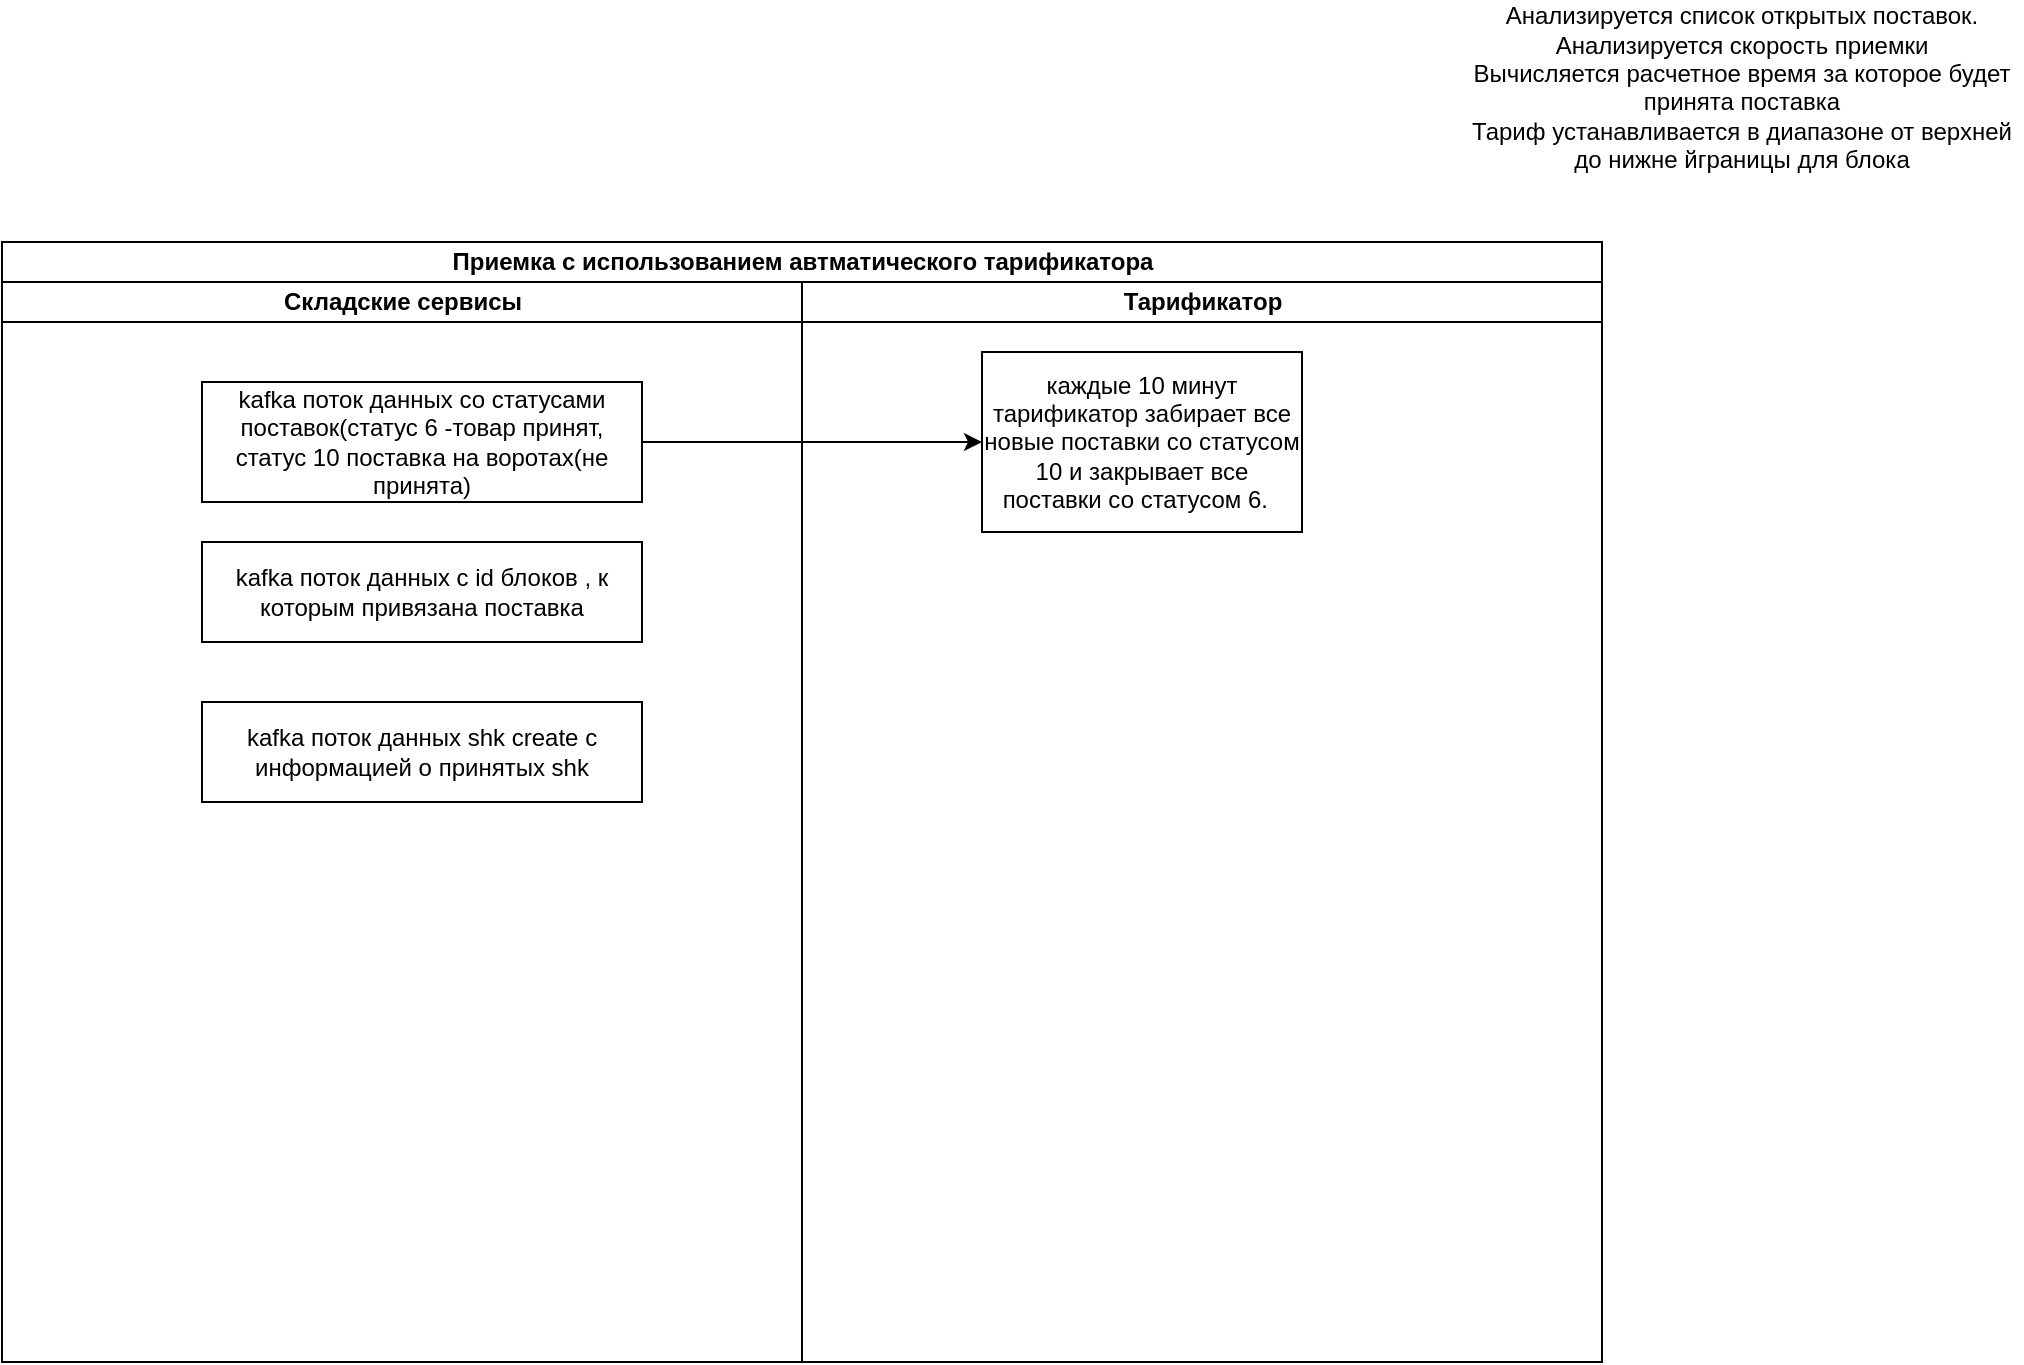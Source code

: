 <mxfile version="24.7.1" type="github">
  <diagram name="Page-1" id="c7488fd3-1785-93aa-aadb-54a6760d102a">
    <mxGraphModel dx="1242" dy="575" grid="1" gridSize="10" guides="1" tooltips="1" connect="1" arrows="1" fold="1" page="1" pageScale="1" pageWidth="1100" pageHeight="850" background="none" math="0" shadow="0">
      <root>
        <mxCell id="0" />
        <mxCell id="1" parent="0" />
        <mxCell id="Q_zp69lY7drZ3QzHUr-w-1" value="Анализируется список открытых поставок.&lt;div&gt;Анализируется скорость приемки&lt;/div&gt;&lt;div&gt;Вычисляется расчетное время за которое будет принята поставка&lt;/div&gt;&lt;div&gt;Тариф устанавливается в диапазоне от верхней до нижне йграницы для блока&lt;/div&gt;&lt;div&gt;&lt;br&gt;&lt;/div&gt;" style="text;html=1;align=center;verticalAlign=middle;whiteSpace=wrap;rounded=0;" vertex="1" parent="1">
          <mxGeometry x="850" y="50" width="280" height="100" as="geometry" />
        </mxCell>
        <mxCell id="Q_zp69lY7drZ3QzHUr-w-7" value="Приемка с использованием автматического тарификатора" style="swimlane;childLayout=stackLayout;resizeParent=1;resizeParentMax=0;startSize=20;html=1;" vertex="1" parent="1">
          <mxGeometry x="120" y="170" width="800" height="560" as="geometry" />
        </mxCell>
        <mxCell id="Q_zp69lY7drZ3QzHUr-w-8" value="Складские сервисы" style="swimlane;startSize=20;html=1;" vertex="1" parent="Q_zp69lY7drZ3QzHUr-w-7">
          <mxGeometry y="20" width="400" height="540" as="geometry" />
        </mxCell>
        <mxCell id="Q_zp69lY7drZ3QzHUr-w-12" value="kafka поток данных со статусами поставок(статус 6 -товар принят,&lt;div&gt;статус 10 поставка на воротах(не принята)&lt;/div&gt;" style="html=1;dashed=0;whiteSpace=wrap;" vertex="1" parent="Q_zp69lY7drZ3QzHUr-w-8">
          <mxGeometry x="100" y="50" width="220" height="60" as="geometry" />
        </mxCell>
        <mxCell id="Q_zp69lY7drZ3QzHUr-w-13" value="kafka поток данных с id блоков , к которым привязана поставка" style="html=1;dashed=0;whiteSpace=wrap;" vertex="1" parent="Q_zp69lY7drZ3QzHUr-w-8">
          <mxGeometry x="100" y="130" width="220" height="50" as="geometry" />
        </mxCell>
        <mxCell id="Q_zp69lY7drZ3QzHUr-w-14" value="kafka поток данных shk create с информацией о принятых shk" style="html=1;dashed=0;whiteSpace=wrap;" vertex="1" parent="Q_zp69lY7drZ3QzHUr-w-8">
          <mxGeometry x="100" y="210" width="220" height="50" as="geometry" />
        </mxCell>
        <mxCell id="Q_zp69lY7drZ3QzHUr-w-15" value="" style="endArrow=classic;html=1;rounded=0;exitX=1;exitY=0.5;exitDx=0;exitDy=0;entryX=0;entryY=0.5;entryDx=0;entryDy=0;" edge="1" parent="Q_zp69lY7drZ3QzHUr-w-7" source="Q_zp69lY7drZ3QzHUr-w-12" target="Q_zp69lY7drZ3QzHUr-w-2">
          <mxGeometry width="50" height="50" relative="1" as="geometry">
            <mxPoint x="-160" y="330" as="sourcePoint" />
            <mxPoint x="-110" y="280" as="targetPoint" />
          </mxGeometry>
        </mxCell>
        <mxCell id="Q_zp69lY7drZ3QzHUr-w-9" value="Тарификатор" style="swimlane;startSize=20;html=1;" vertex="1" parent="Q_zp69lY7drZ3QzHUr-w-7">
          <mxGeometry x="400" y="20" width="400" height="540" as="geometry" />
        </mxCell>
        <mxCell id="Q_zp69lY7drZ3QzHUr-w-2" value="каждые 10 минут тарификатор забирает все новые поставки со статусом 10 и закрывает все поставки со статусом 6.&amp;nbsp;&amp;nbsp;" style="html=1;dashed=0;whiteSpace=wrap;" vertex="1" parent="Q_zp69lY7drZ3QzHUr-w-9">
          <mxGeometry x="90" y="35" width="160" height="90" as="geometry" />
        </mxCell>
      </root>
    </mxGraphModel>
  </diagram>
</mxfile>
